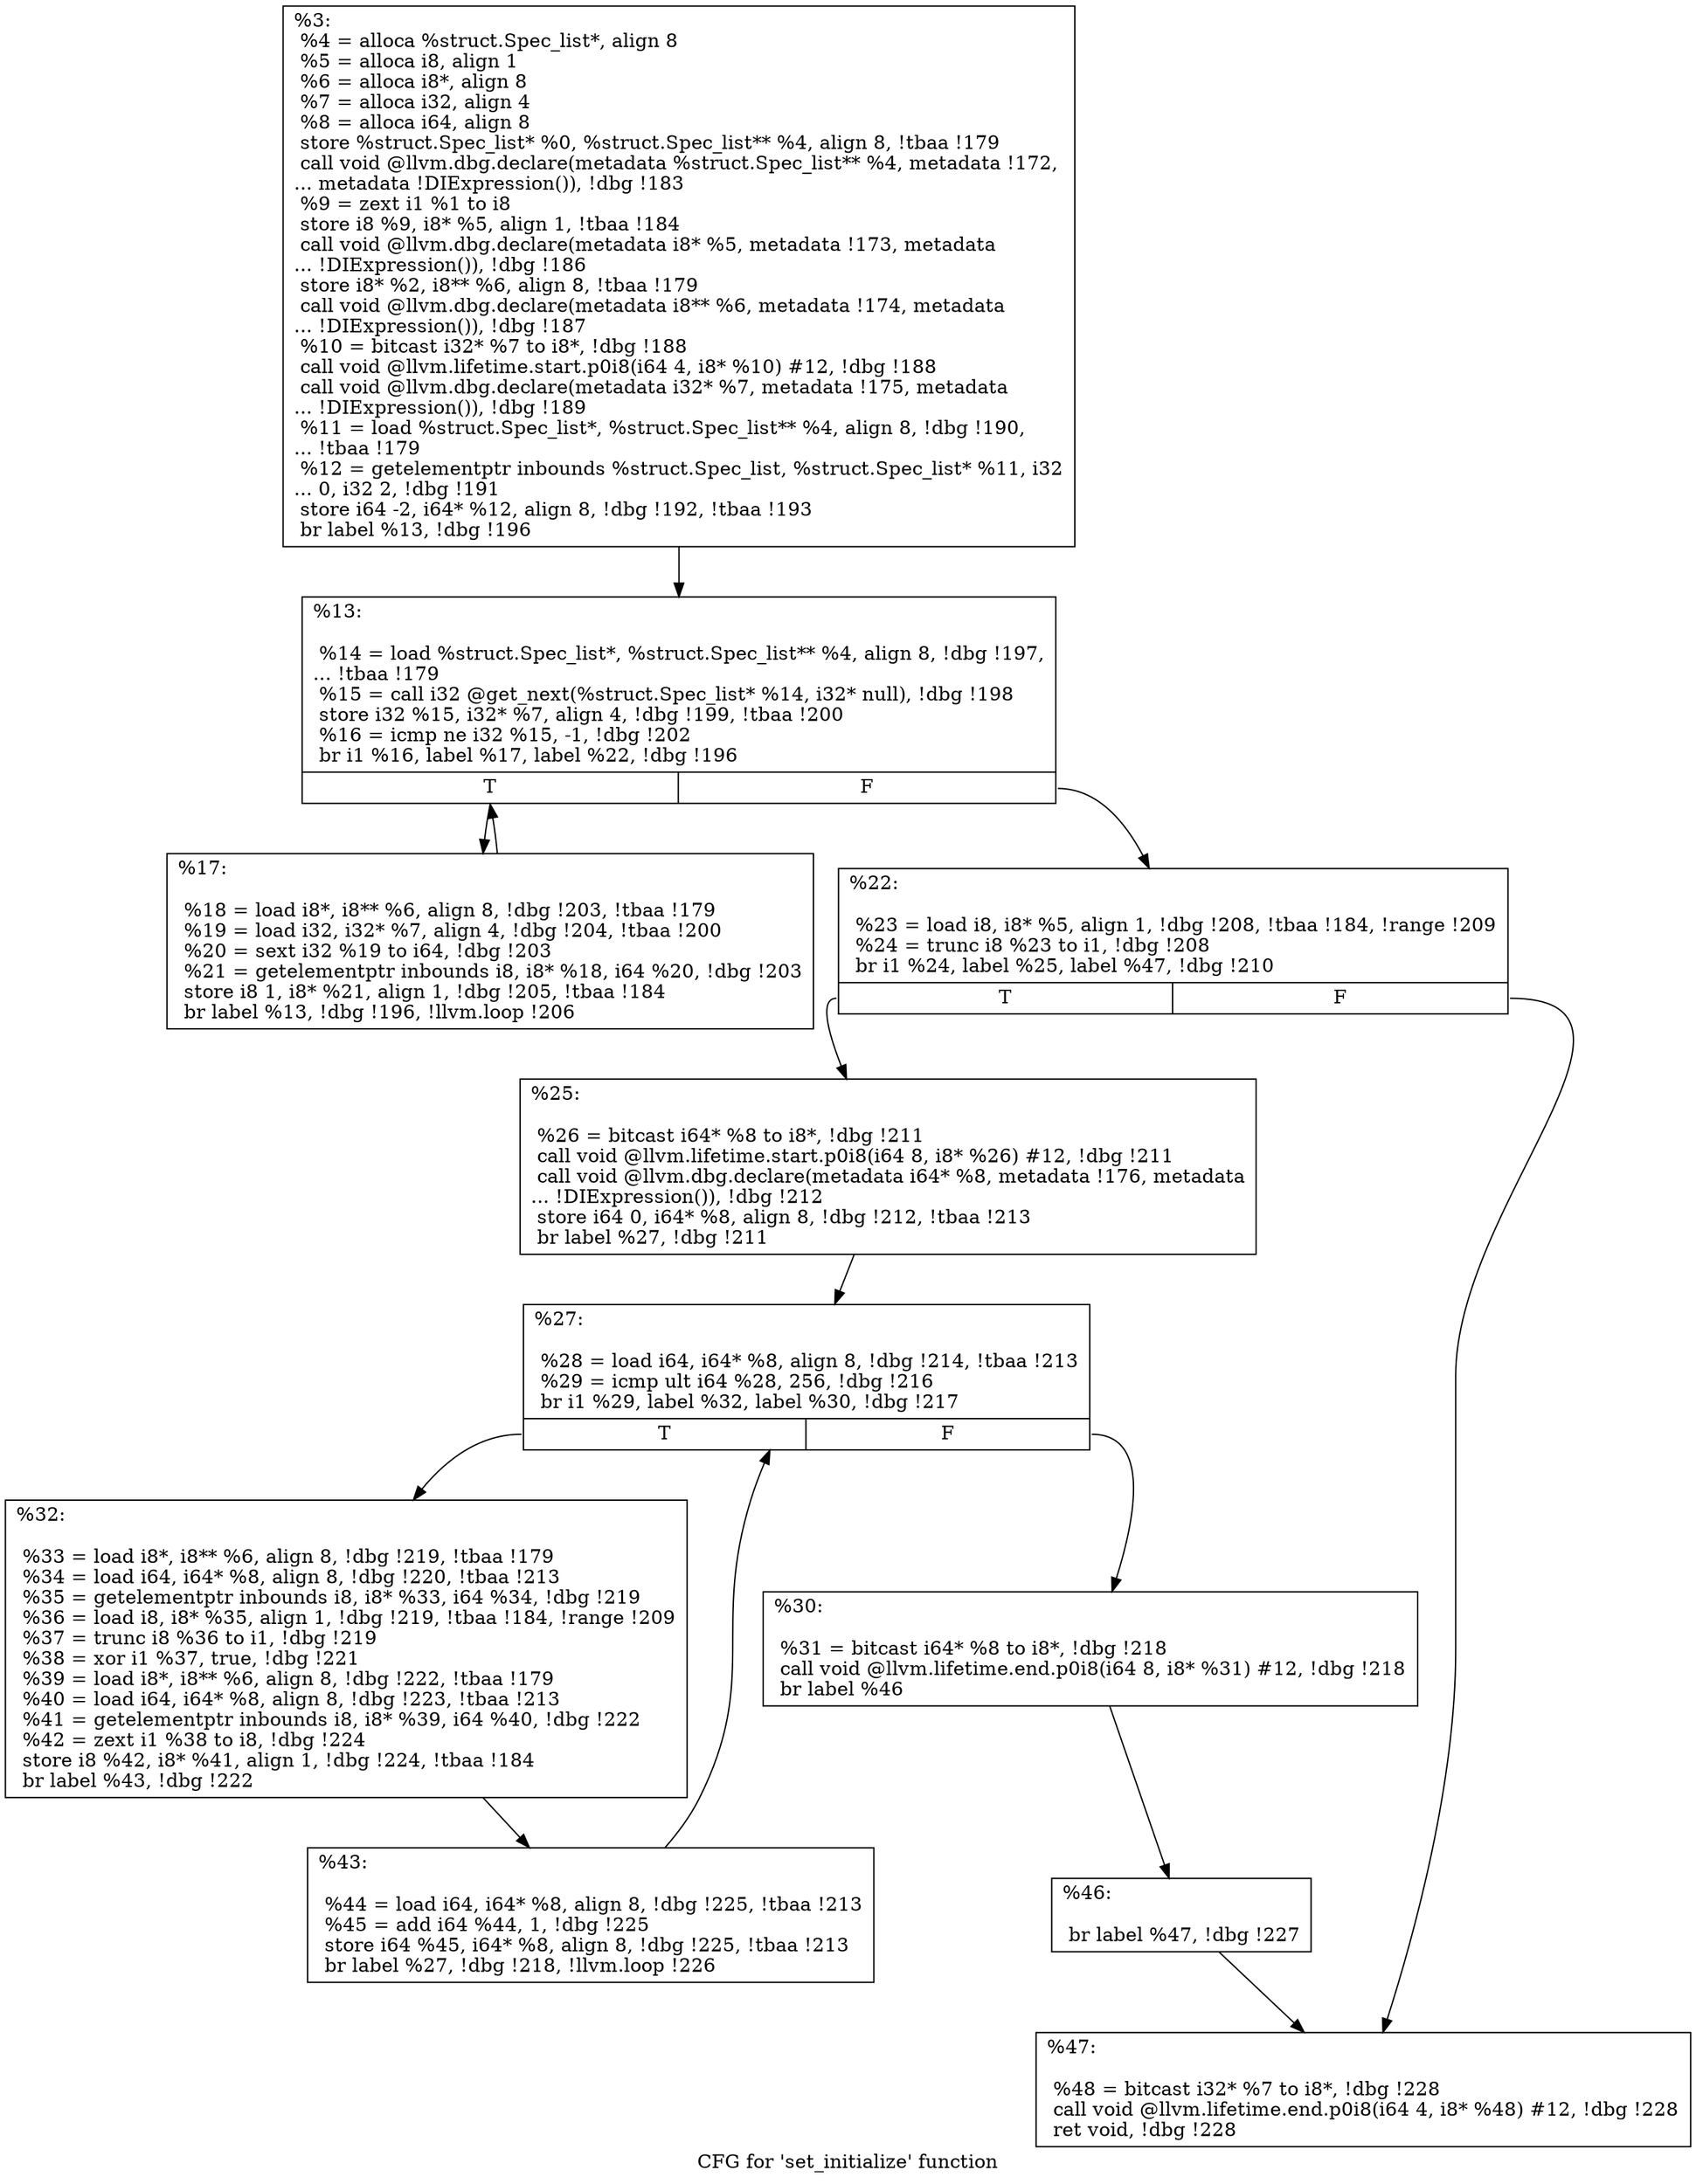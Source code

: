 digraph "CFG for 'set_initialize' function" {
	label="CFG for 'set_initialize' function";

	Node0x1383010 [shape=record,label="{%3:\l  %4 = alloca %struct.Spec_list*, align 8\l  %5 = alloca i8, align 1\l  %6 = alloca i8*, align 8\l  %7 = alloca i32, align 4\l  %8 = alloca i64, align 8\l  store %struct.Spec_list* %0, %struct.Spec_list** %4, align 8, !tbaa !179\l  call void @llvm.dbg.declare(metadata %struct.Spec_list** %4, metadata !172,\l... metadata !DIExpression()), !dbg !183\l  %9 = zext i1 %1 to i8\l  store i8 %9, i8* %5, align 1, !tbaa !184\l  call void @llvm.dbg.declare(metadata i8* %5, metadata !173, metadata\l... !DIExpression()), !dbg !186\l  store i8* %2, i8** %6, align 8, !tbaa !179\l  call void @llvm.dbg.declare(metadata i8** %6, metadata !174, metadata\l... !DIExpression()), !dbg !187\l  %10 = bitcast i32* %7 to i8*, !dbg !188\l  call void @llvm.lifetime.start.p0i8(i64 4, i8* %10) #12, !dbg !188\l  call void @llvm.dbg.declare(metadata i32* %7, metadata !175, metadata\l... !DIExpression()), !dbg !189\l  %11 = load %struct.Spec_list*, %struct.Spec_list** %4, align 8, !dbg !190,\l... !tbaa !179\l  %12 = getelementptr inbounds %struct.Spec_list, %struct.Spec_list* %11, i32\l... 0, i32 2, !dbg !191\l  store i64 -2, i64* %12, align 8, !dbg !192, !tbaa !193\l  br label %13, !dbg !196\l}"];
	Node0x1383010 -> Node0x13845a0;
	Node0x13845a0 [shape=record,label="{%13:\l\l  %14 = load %struct.Spec_list*, %struct.Spec_list** %4, align 8, !dbg !197,\l... !tbaa !179\l  %15 = call i32 @get_next(%struct.Spec_list* %14, i32* null), !dbg !198\l  store i32 %15, i32* %7, align 4, !dbg !199, !tbaa !200\l  %16 = icmp ne i32 %15, -1, !dbg !202\l  br i1 %16, label %17, label %22, !dbg !196\l|{<s0>T|<s1>F}}"];
	Node0x13845a0:s0 -> Node0x13845f0;
	Node0x13845a0:s1 -> Node0x1384640;
	Node0x13845f0 [shape=record,label="{%17:\l\l  %18 = load i8*, i8** %6, align 8, !dbg !203, !tbaa !179\l  %19 = load i32, i32* %7, align 4, !dbg !204, !tbaa !200\l  %20 = sext i32 %19 to i64, !dbg !203\l  %21 = getelementptr inbounds i8, i8* %18, i64 %20, !dbg !203\l  store i8 1, i8* %21, align 1, !dbg !205, !tbaa !184\l  br label %13, !dbg !196, !llvm.loop !206\l}"];
	Node0x13845f0 -> Node0x13845a0;
	Node0x1384640 [shape=record,label="{%22:\l\l  %23 = load i8, i8* %5, align 1, !dbg !208, !tbaa !184, !range !209\l  %24 = trunc i8 %23 to i1, !dbg !208\l  br i1 %24, label %25, label %47, !dbg !210\l|{<s0>T|<s1>F}}"];
	Node0x1384640:s0 -> Node0x1384690;
	Node0x1384640:s1 -> Node0x1384870;
	Node0x1384690 [shape=record,label="{%25:\l\l  %26 = bitcast i64* %8 to i8*, !dbg !211\l  call void @llvm.lifetime.start.p0i8(i64 8, i8* %26) #12, !dbg !211\l  call void @llvm.dbg.declare(metadata i64* %8, metadata !176, metadata\l... !DIExpression()), !dbg !212\l  store i64 0, i64* %8, align 8, !dbg !212, !tbaa !213\l  br label %27, !dbg !211\l}"];
	Node0x1384690 -> Node0x13846e0;
	Node0x13846e0 [shape=record,label="{%27:\l\l  %28 = load i64, i64* %8, align 8, !dbg !214, !tbaa !213\l  %29 = icmp ult i64 %28, 256, !dbg !216\l  br i1 %29, label %32, label %30, !dbg !217\l|{<s0>T|<s1>F}}"];
	Node0x13846e0:s0 -> Node0x1384780;
	Node0x13846e0:s1 -> Node0x1384730;
	Node0x1384730 [shape=record,label="{%30:\l\l  %31 = bitcast i64* %8 to i8*, !dbg !218\l  call void @llvm.lifetime.end.p0i8(i64 8, i8* %31) #12, !dbg !218\l  br label %46\l}"];
	Node0x1384730 -> Node0x1384820;
	Node0x1384780 [shape=record,label="{%32:\l\l  %33 = load i8*, i8** %6, align 8, !dbg !219, !tbaa !179\l  %34 = load i64, i64* %8, align 8, !dbg !220, !tbaa !213\l  %35 = getelementptr inbounds i8, i8* %33, i64 %34, !dbg !219\l  %36 = load i8, i8* %35, align 1, !dbg !219, !tbaa !184, !range !209\l  %37 = trunc i8 %36 to i1, !dbg !219\l  %38 = xor i1 %37, true, !dbg !221\l  %39 = load i8*, i8** %6, align 8, !dbg !222, !tbaa !179\l  %40 = load i64, i64* %8, align 8, !dbg !223, !tbaa !213\l  %41 = getelementptr inbounds i8, i8* %39, i64 %40, !dbg !222\l  %42 = zext i1 %38 to i8, !dbg !224\l  store i8 %42, i8* %41, align 1, !dbg !224, !tbaa !184\l  br label %43, !dbg !222\l}"];
	Node0x1384780 -> Node0x13847d0;
	Node0x13847d0 [shape=record,label="{%43:\l\l  %44 = load i64, i64* %8, align 8, !dbg !225, !tbaa !213\l  %45 = add i64 %44, 1, !dbg !225\l  store i64 %45, i64* %8, align 8, !dbg !225, !tbaa !213\l  br label %27, !dbg !218, !llvm.loop !226\l}"];
	Node0x13847d0 -> Node0x13846e0;
	Node0x1384820 [shape=record,label="{%46:\l\l  br label %47, !dbg !227\l}"];
	Node0x1384820 -> Node0x1384870;
	Node0x1384870 [shape=record,label="{%47:\l\l  %48 = bitcast i32* %7 to i8*, !dbg !228\l  call void @llvm.lifetime.end.p0i8(i64 4, i8* %48) #12, !dbg !228\l  ret void, !dbg !228\l}"];
}

